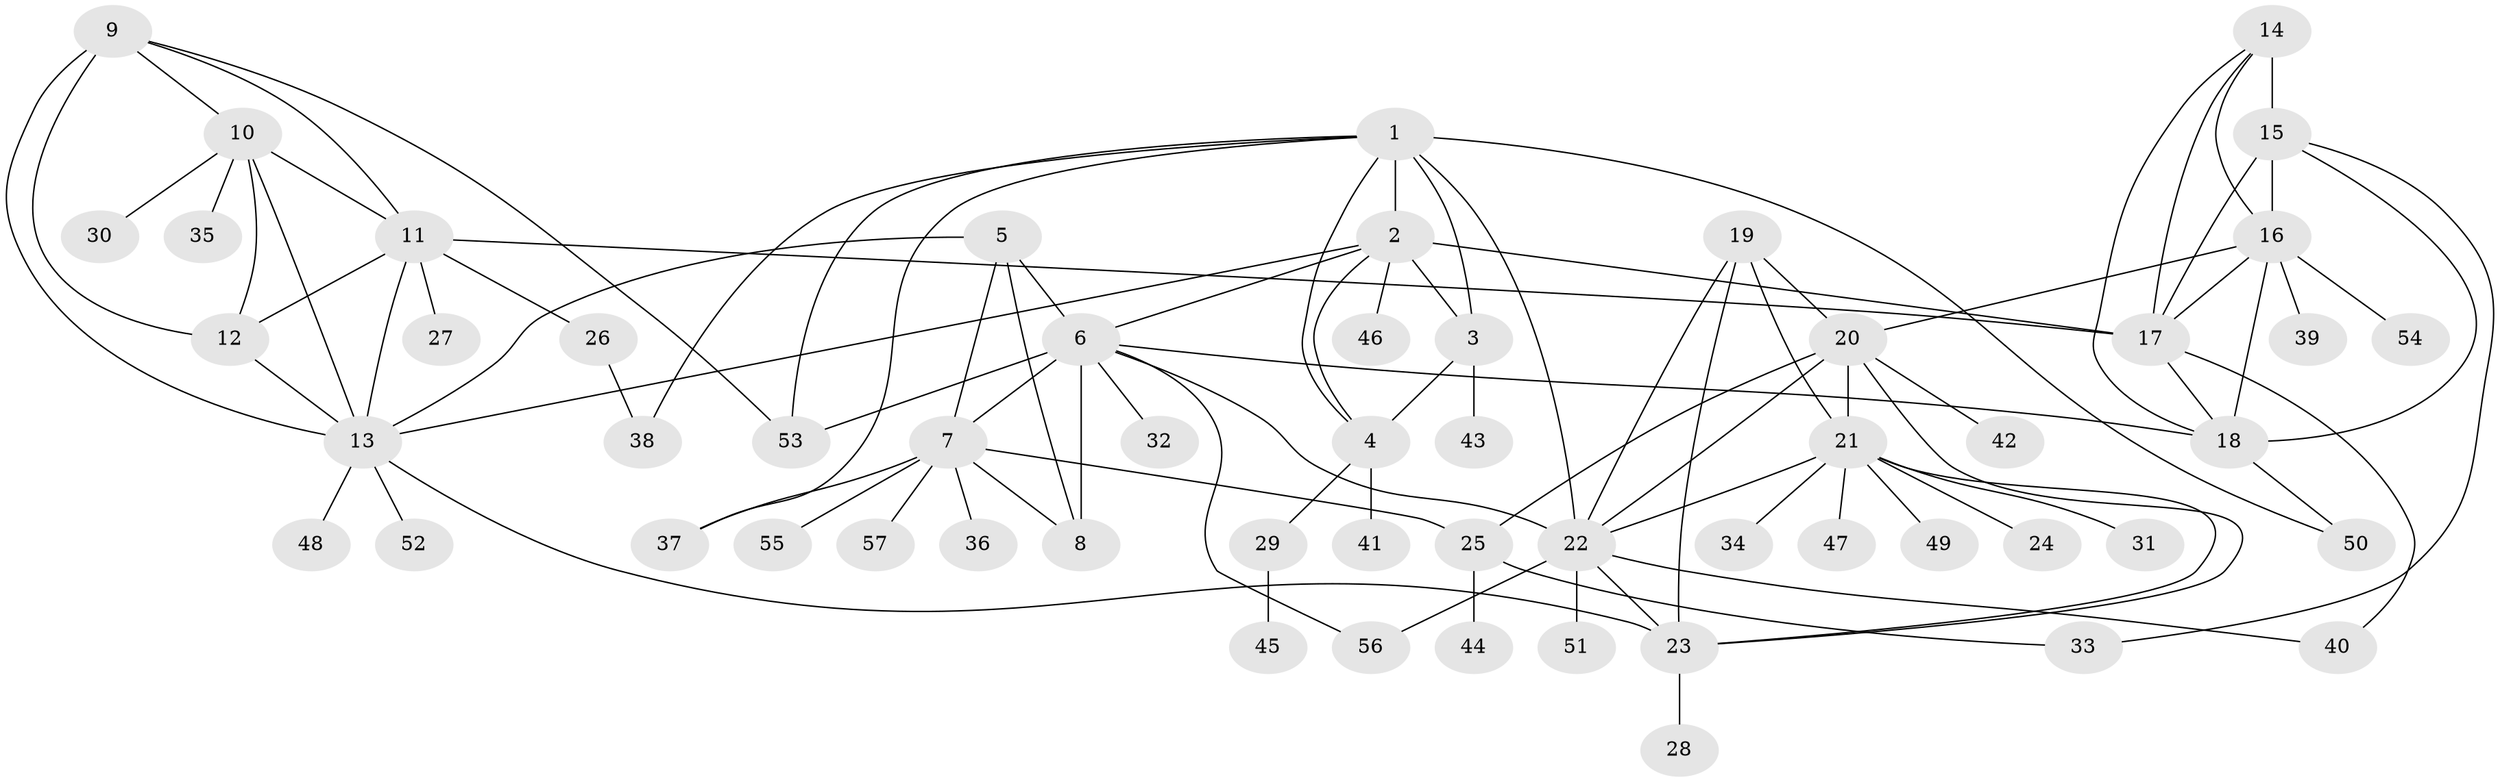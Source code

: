 // original degree distribution, {10: 0.04504504504504504, 7: 0.04504504504504504, 5: 0.02702702702702703, 6: 0.018018018018018018, 11: 0.018018018018018018, 8: 0.05405405405405406, 4: 0.018018018018018018, 9: 0.009009009009009009, 2: 0.18018018018018017, 1: 0.5495495495495496, 3: 0.036036036036036036}
// Generated by graph-tools (version 1.1) at 2025/37/03/09/25 02:37:34]
// undirected, 57 vertices, 95 edges
graph export_dot {
graph [start="1"]
  node [color=gray90,style=filled];
  1;
  2;
  3;
  4;
  5;
  6;
  7;
  8;
  9;
  10;
  11;
  12;
  13;
  14;
  15;
  16;
  17;
  18;
  19;
  20;
  21;
  22;
  23;
  24;
  25;
  26;
  27;
  28;
  29;
  30;
  31;
  32;
  33;
  34;
  35;
  36;
  37;
  38;
  39;
  40;
  41;
  42;
  43;
  44;
  45;
  46;
  47;
  48;
  49;
  50;
  51;
  52;
  53;
  54;
  55;
  56;
  57;
  1 -- 2 [weight=2.0];
  1 -- 3 [weight=1.0];
  1 -- 4 [weight=1.0];
  1 -- 22 [weight=1.0];
  1 -- 37 [weight=1.0];
  1 -- 38 [weight=1.0];
  1 -- 50 [weight=1.0];
  1 -- 53 [weight=1.0];
  2 -- 3 [weight=6.0];
  2 -- 4 [weight=2.0];
  2 -- 6 [weight=1.0];
  2 -- 13 [weight=1.0];
  2 -- 17 [weight=1.0];
  2 -- 46 [weight=1.0];
  3 -- 4 [weight=1.0];
  3 -- 43 [weight=1.0];
  4 -- 29 [weight=1.0];
  4 -- 41 [weight=1.0];
  5 -- 6 [weight=2.0];
  5 -- 7 [weight=1.0];
  5 -- 8 [weight=1.0];
  5 -- 13 [weight=1.0];
  6 -- 7 [weight=2.0];
  6 -- 8 [weight=8.0];
  6 -- 18 [weight=1.0];
  6 -- 22 [weight=2.0];
  6 -- 32 [weight=1.0];
  6 -- 53 [weight=2.0];
  6 -- 56 [weight=1.0];
  7 -- 8 [weight=1.0];
  7 -- 25 [weight=1.0];
  7 -- 36 [weight=1.0];
  7 -- 37 [weight=1.0];
  7 -- 55 [weight=1.0];
  7 -- 57 [weight=1.0];
  9 -- 10 [weight=1.0];
  9 -- 11 [weight=1.0];
  9 -- 12 [weight=2.0];
  9 -- 13 [weight=1.0];
  9 -- 53 [weight=1.0];
  10 -- 11 [weight=1.0];
  10 -- 12 [weight=1.0];
  10 -- 13 [weight=1.0];
  10 -- 30 [weight=1.0];
  10 -- 35 [weight=1.0];
  11 -- 12 [weight=1.0];
  11 -- 13 [weight=1.0];
  11 -- 17 [weight=1.0];
  11 -- 26 [weight=1.0];
  11 -- 27 [weight=1.0];
  12 -- 13 [weight=1.0];
  13 -- 23 [weight=1.0];
  13 -- 48 [weight=1.0];
  13 -- 52 [weight=1.0];
  14 -- 15 [weight=4.0];
  14 -- 16 [weight=1.0];
  14 -- 17 [weight=1.0];
  14 -- 18 [weight=1.0];
  15 -- 16 [weight=1.0];
  15 -- 17 [weight=1.0];
  15 -- 18 [weight=1.0];
  15 -- 33 [weight=1.0];
  16 -- 17 [weight=1.0];
  16 -- 18 [weight=1.0];
  16 -- 20 [weight=1.0];
  16 -- 39 [weight=1.0];
  16 -- 54 [weight=1.0];
  17 -- 18 [weight=1.0];
  17 -- 40 [weight=1.0];
  18 -- 50 [weight=2.0];
  19 -- 20 [weight=1.0];
  19 -- 21 [weight=1.0];
  19 -- 22 [weight=1.0];
  19 -- 23 [weight=1.0];
  20 -- 21 [weight=1.0];
  20 -- 22 [weight=1.0];
  20 -- 23 [weight=1.0];
  20 -- 25 [weight=1.0];
  20 -- 42 [weight=1.0];
  21 -- 22 [weight=1.0];
  21 -- 23 [weight=1.0];
  21 -- 24 [weight=1.0];
  21 -- 31 [weight=1.0];
  21 -- 34 [weight=1.0];
  21 -- 47 [weight=1.0];
  21 -- 49 [weight=1.0];
  22 -- 23 [weight=1.0];
  22 -- 40 [weight=1.0];
  22 -- 51 [weight=1.0];
  22 -- 56 [weight=1.0];
  23 -- 28 [weight=1.0];
  25 -- 33 [weight=1.0];
  25 -- 44 [weight=1.0];
  26 -- 38 [weight=1.0];
  29 -- 45 [weight=1.0];
}
